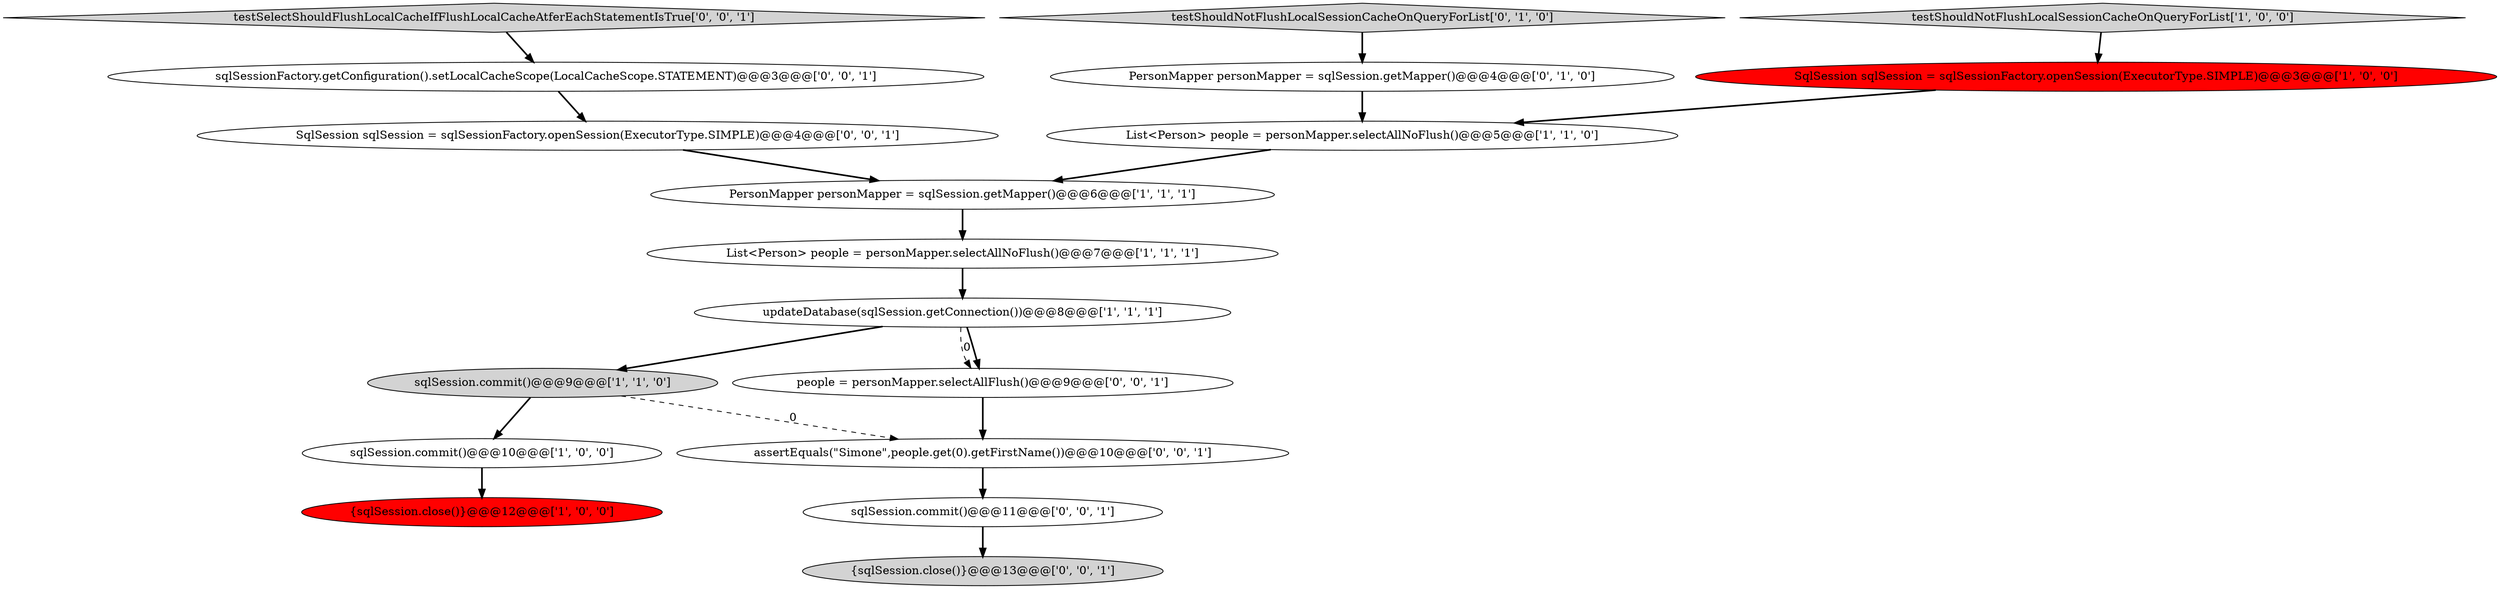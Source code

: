 digraph {
1 [style = filled, label = "sqlSession.commit()@@@9@@@['1', '1', '0']", fillcolor = lightgray, shape = ellipse image = "AAA0AAABBB1BBB"];
9 [style = filled, label = "PersonMapper personMapper = sqlSession.getMapper()@@@4@@@['0', '1', '0']", fillcolor = white, shape = ellipse image = "AAA0AAABBB2BBB"];
2 [style = filled, label = "SqlSession sqlSession = sqlSessionFactory.openSession(ExecutorType.SIMPLE)@@@3@@@['1', '0', '0']", fillcolor = red, shape = ellipse image = "AAA1AAABBB1BBB"];
13 [style = filled, label = "sqlSessionFactory.getConfiguration().setLocalCacheScope(LocalCacheScope.STATEMENT)@@@3@@@['0', '0', '1']", fillcolor = white, shape = ellipse image = "AAA0AAABBB3BBB"];
14 [style = filled, label = "{sqlSession.close()}@@@13@@@['0', '0', '1']", fillcolor = lightgray, shape = ellipse image = "AAA0AAABBB3BBB"];
10 [style = filled, label = "testShouldNotFlushLocalSessionCacheOnQueryForList['0', '1', '0']", fillcolor = lightgray, shape = diamond image = "AAA0AAABBB2BBB"];
4 [style = filled, label = "PersonMapper personMapper = sqlSession.getMapper()@@@6@@@['1', '1', '1']", fillcolor = white, shape = ellipse image = "AAA0AAABBB1BBB"];
17 [style = filled, label = "sqlSession.commit()@@@11@@@['0', '0', '1']", fillcolor = white, shape = ellipse image = "AAA0AAABBB3BBB"];
11 [style = filled, label = "SqlSession sqlSession = sqlSessionFactory.openSession(ExecutorType.SIMPLE)@@@4@@@['0', '0', '1']", fillcolor = white, shape = ellipse image = "AAA0AAABBB3BBB"];
7 [style = filled, label = "sqlSession.commit()@@@10@@@['1', '0', '0']", fillcolor = white, shape = ellipse image = "AAA0AAABBB1BBB"];
16 [style = filled, label = "assertEquals(\"Simone\",people.get(0).getFirstName())@@@10@@@['0', '0', '1']", fillcolor = white, shape = ellipse image = "AAA0AAABBB3BBB"];
5 [style = filled, label = "List<Person> people = personMapper.selectAllNoFlush()@@@7@@@['1', '1', '1']", fillcolor = white, shape = ellipse image = "AAA0AAABBB1BBB"];
0 [style = filled, label = "List<Person> people = personMapper.selectAllNoFlush()@@@5@@@['1', '1', '0']", fillcolor = white, shape = ellipse image = "AAA0AAABBB1BBB"];
15 [style = filled, label = "testSelectShouldFlushLocalCacheIfFlushLocalCacheAtferEachStatementIsTrue['0', '0', '1']", fillcolor = lightgray, shape = diamond image = "AAA0AAABBB3BBB"];
6 [style = filled, label = "{sqlSession.close()}@@@12@@@['1', '0', '0']", fillcolor = red, shape = ellipse image = "AAA1AAABBB1BBB"];
8 [style = filled, label = "updateDatabase(sqlSession.getConnection())@@@8@@@['1', '1', '1']", fillcolor = white, shape = ellipse image = "AAA0AAABBB1BBB"];
3 [style = filled, label = "testShouldNotFlushLocalSessionCacheOnQueryForList['1', '0', '0']", fillcolor = lightgray, shape = diamond image = "AAA0AAABBB1BBB"];
12 [style = filled, label = "people = personMapper.selectAllFlush()@@@9@@@['0', '0', '1']", fillcolor = white, shape = ellipse image = "AAA0AAABBB3BBB"];
8->1 [style = bold, label=""];
5->8 [style = bold, label=""];
8->12 [style = dashed, label="0"];
10->9 [style = bold, label=""];
2->0 [style = bold, label=""];
15->13 [style = bold, label=""];
12->16 [style = bold, label=""];
16->17 [style = bold, label=""];
9->0 [style = bold, label=""];
3->2 [style = bold, label=""];
0->4 [style = bold, label=""];
17->14 [style = bold, label=""];
4->5 [style = bold, label=""];
1->7 [style = bold, label=""];
13->11 [style = bold, label=""];
8->12 [style = bold, label=""];
1->16 [style = dashed, label="0"];
7->6 [style = bold, label=""];
11->4 [style = bold, label=""];
}
